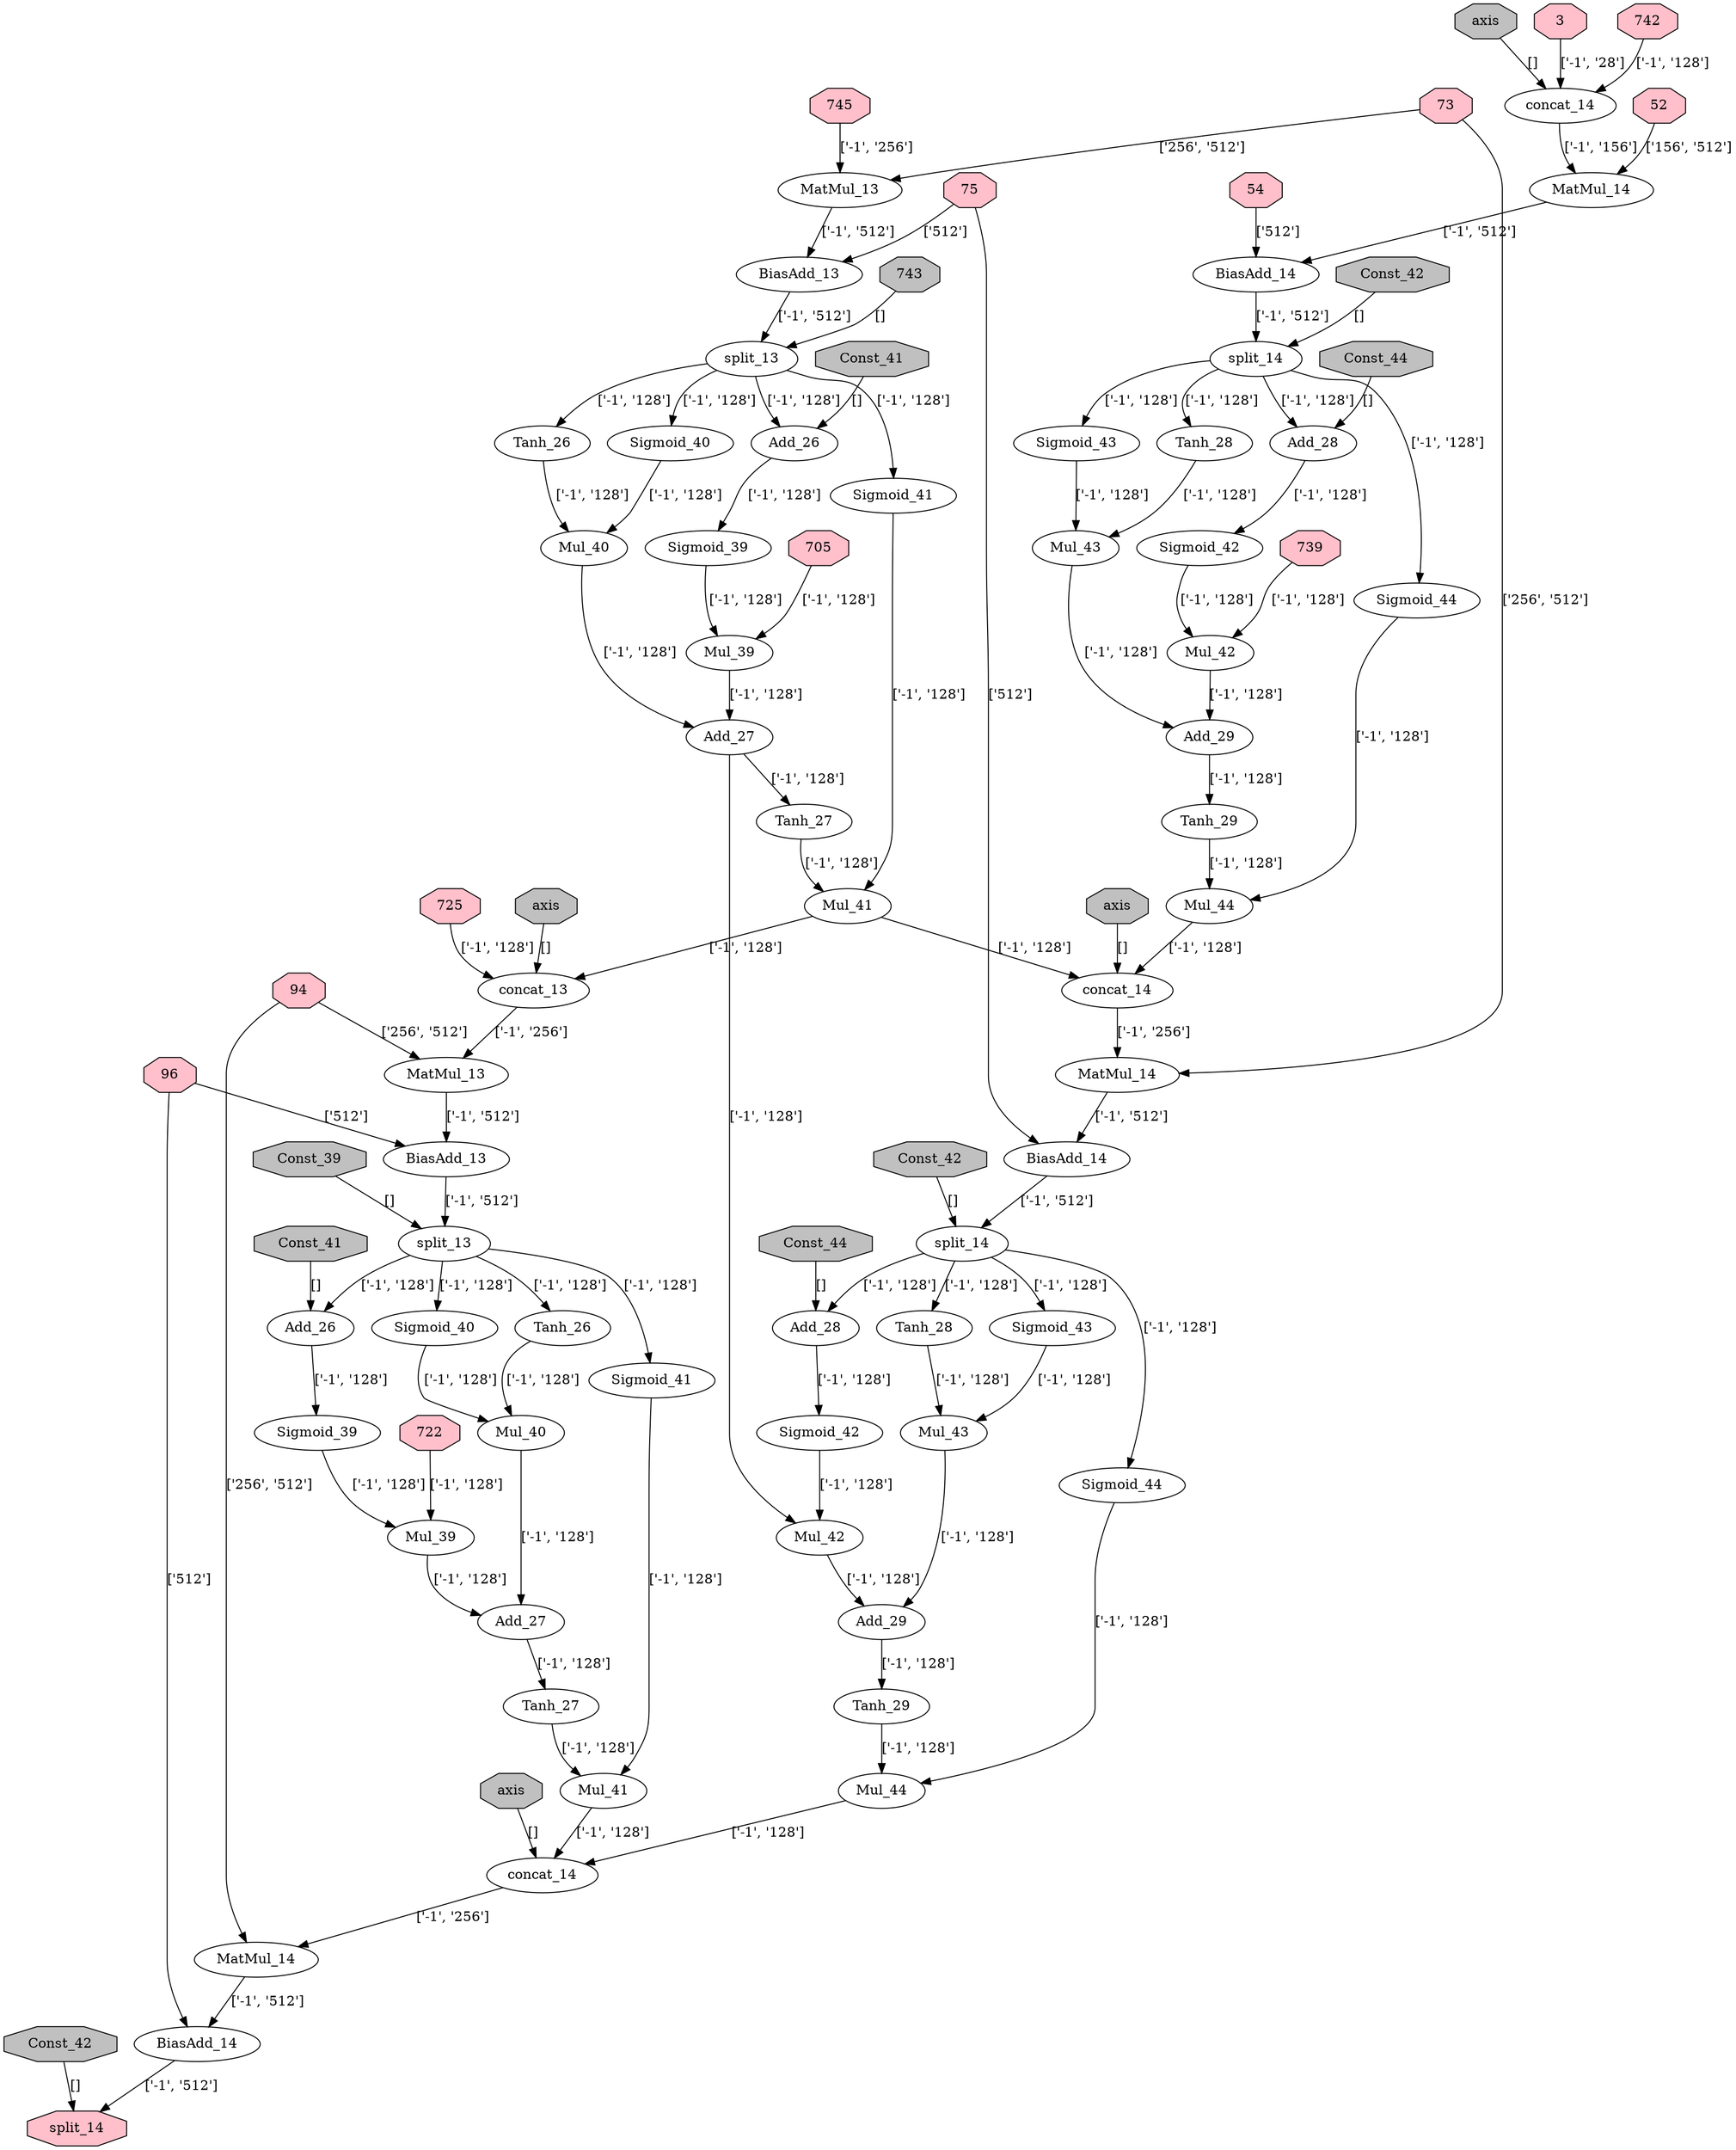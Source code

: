 strict digraph  {
	node [label="\N"];
	768	 [label=Sigmoid_39,
		name="rnn/rnn/multi_rnn_cell/cell_2/basic_lstm_cell/Sigmoid_39"];
	769	 [label=Mul_39,
		name="rnn/rnn/multi_rnn_cell/cell_2/basic_lstm_cell/Mul_39"];
	768 -> 769	 [label="['-1', '128']"];
	773	 [label=Add_27,
		name="rnn/rnn/multi_rnn_cell/cell_2/basic_lstm_cell/Add_27"];
	769 -> 773	 [label="['-1', '128']"];
	770	 [label=Sigmoid_40,
		name="rnn/rnn/multi_rnn_cell/cell_2/basic_lstm_cell/Sigmoid_40"];
	772	 [label=Mul_40,
		name="rnn/rnn/multi_rnn_cell/cell_2/basic_lstm_cell/Mul_40"];
	770 -> 772	 [label="['-1', '128']"];
	771	 [label=Tanh_26,
		name="rnn/rnn/multi_rnn_cell/cell_2/basic_lstm_cell/Tanh_26"];
	771 -> 772	 [label="['-1', '128']"];
	772 -> 773	 [label="['-1', '128']"];
	774	 [label=Tanh_27,
		name="rnn/rnn/multi_rnn_cell/cell_2/basic_lstm_cell/Tanh_27"];
	773 -> 774	 [label="['-1', '128']"];
	776	 [label=Mul_41,
		name="rnn/rnn/multi_rnn_cell/cell_2/basic_lstm_cell/Mul_41"];
	774 -> 776	 [label="['-1', '128']"];
	775	 [label=Sigmoid_41,
		name="rnn/rnn/multi_rnn_cell/cell_2/basic_lstm_cell/Sigmoid_41"];
	775 -> 776	 [label="['-1', '128']"];
	813	 [label=concat_14,
		name="rnn/rnn/multi_rnn_cell/cell_2/basic_lstm_cell/concat_14"];
	776 -> 813	 [label="['-1', '128']"];
	777	 [fillcolor=grey,
		label=Const_42,
		name="rnn/rnn/multi_rnn_cell/cell_0/basic_lstm_cell/Const_42",
		shape=octagon,
		style=filled];
	782	 [label=split_14,
		name="rnn/rnn/multi_rnn_cell/cell_0/basic_lstm_cell/split_14"];
	777 -> 782	 [label="[]"];
	778	 [fillcolor=grey,
		label=axis,
		name="rnn/rnn/multi_rnn_cell/cell_0/basic_lstm_cell/concat_14/axis",
		shape=octagon,
		style=filled];
	779	 [label=concat_14,
		name="rnn/rnn/multi_rnn_cell/cell_0/basic_lstm_cell/concat_14"];
	778 -> 779	 [label="[]"];
	780	 [label=MatMul_14,
		name="rnn/rnn/multi_rnn_cell/cell_0/basic_lstm_cell/MatMul_14"];
	779 -> 780	 [label="['-1', '156']"];
	781	 [label=BiasAdd_14,
		name="rnn/rnn/multi_rnn_cell/cell_0/basic_lstm_cell/BiasAdd_14"];
	780 -> 781	 [label="['-1', '512']"];
	781 -> 782	 [label="['-1', '512']"];
	784	 [label=Add_28,
		name="rnn/rnn/multi_rnn_cell/cell_0/basic_lstm_cell/Add_28"];
	782 -> 784	 [label="['-1', '128']"];
	788	 [label=Tanh_28,
		name="rnn/rnn/multi_rnn_cell/cell_0/basic_lstm_cell/Tanh_28"];
	782 -> 788	 [label="['-1', '128']"];
	792	 [label=Sigmoid_44,
		name="rnn/rnn/multi_rnn_cell/cell_0/basic_lstm_cell/Sigmoid_44"];
	782 -> 792	 [label="['-1', '128']"];
	787	 [label=Sigmoid_43,
		name="rnn/rnn/multi_rnn_cell/cell_0/basic_lstm_cell/Sigmoid_43"];
	782 -> 787	 [label="['-1', '128']"];
	783	 [fillcolor=grey,
		label=Const_44,
		name="rnn/rnn/multi_rnn_cell/cell_0/basic_lstm_cell/Const_44",
		shape=octagon,
		style=filled];
	783 -> 784	 [label="[]"];
	785	 [label=Sigmoid_42,
		name="rnn/rnn/multi_rnn_cell/cell_0/basic_lstm_cell/Sigmoid_42"];
	784 -> 785	 [label="['-1', '128']"];
	786	 [label=Mul_42,
		name="rnn/rnn/multi_rnn_cell/cell_0/basic_lstm_cell/Mul_42"];
	785 -> 786	 [label="['-1', '128']"];
	790	 [label=Add_29,
		name="rnn/rnn/multi_rnn_cell/cell_0/basic_lstm_cell/Add_29"];
	786 -> 790	 [label="['-1', '128']"];
	3	 [fillcolor=pink,
		shape=octagon,
		style=filled];
	3 -> 779	 [label="['-1', '28']"];
	789	 [label=Mul_43,
		name="rnn/rnn/multi_rnn_cell/cell_0/basic_lstm_cell/Mul_43"];
	788 -> 789	 [label="['-1', '128']"];
	789 -> 790	 [label="['-1', '128']"];
	791	 [label=Tanh_29,
		name="rnn/rnn/multi_rnn_cell/cell_0/basic_lstm_cell/Tanh_29"];
	790 -> 791	 [label="['-1', '128']"];
	793	 [label=Mul_44,
		name="rnn/rnn/multi_rnn_cell/cell_0/basic_lstm_cell/Mul_44"];
	791 -> 793	 [label="['-1', '128']"];
	792 -> 793	 [label="['-1', '128']"];
	796	 [label=concat_14,
		name="rnn/rnn/multi_rnn_cell/cell_1/basic_lstm_cell/concat_14"];
	793 -> 796	 [label="['-1', '128']"];
	794	 [fillcolor=grey,
		label=Const_42,
		name="rnn/rnn/multi_rnn_cell/cell_1/basic_lstm_cell/Const_42",
		shape=octagon,
		style=filled];
	799	 [label=split_14,
		name="rnn/rnn/multi_rnn_cell/cell_1/basic_lstm_cell/split_14"];
	794 -> 799	 [label="[]"];
	795	 [fillcolor=grey,
		label=axis,
		name="rnn/rnn/multi_rnn_cell/cell_1/basic_lstm_cell/concat_14/axis",
		shape=octagon,
		style=filled];
	795 -> 796	 [label="[]"];
	797	 [label=MatMul_14,
		name="rnn/rnn/multi_rnn_cell/cell_1/basic_lstm_cell/MatMul_14"];
	796 -> 797	 [label="['-1', '256']"];
	798	 [label=BiasAdd_14,
		name="rnn/rnn/multi_rnn_cell/cell_1/basic_lstm_cell/BiasAdd_14"];
	797 -> 798	 [label="['-1', '512']"];
	798 -> 799	 [label="['-1', '512']"];
	801	 [label=Add_28,
		name="rnn/rnn/multi_rnn_cell/cell_1/basic_lstm_cell/Add_28"];
	799 -> 801	 [label="['-1', '128']"];
	804	 [label=Sigmoid_43,
		name="rnn/rnn/multi_rnn_cell/cell_1/basic_lstm_cell/Sigmoid_43"];
	799 -> 804	 [label="['-1', '128']"];
	805	 [label=Tanh_28,
		name="rnn/rnn/multi_rnn_cell/cell_1/basic_lstm_cell/Tanh_28"];
	799 -> 805	 [label="['-1', '128']"];
	809	 [label=Sigmoid_44,
		name="rnn/rnn/multi_rnn_cell/cell_1/basic_lstm_cell/Sigmoid_44"];
	799 -> 809	 [label="['-1', '128']"];
	800	 [fillcolor=grey,
		label=Const_44,
		name="rnn/rnn/multi_rnn_cell/cell_1/basic_lstm_cell/Const_44",
		shape=octagon,
		style=filled];
	800 -> 801	 [label="[]"];
	802	 [label=Sigmoid_42,
		name="rnn/rnn/multi_rnn_cell/cell_1/basic_lstm_cell/Sigmoid_42"];
	801 -> 802	 [label="['-1', '128']"];
	803	 [label=Mul_42,
		name="rnn/rnn/multi_rnn_cell/cell_1/basic_lstm_cell/Mul_42"];
	802 -> 803	 [label="['-1', '128']"];
	807	 [label=Add_29,
		name="rnn/rnn/multi_rnn_cell/cell_1/basic_lstm_cell/Add_29"];
	803 -> 807	 [label="['-1', '128']"];
	806	 [label=Mul_43,
		name="rnn/rnn/multi_rnn_cell/cell_1/basic_lstm_cell/Mul_43"];
	804 -> 806	 [label="['-1', '128']"];
	805 -> 806	 [label="['-1', '128']"];
	806 -> 807	 [label="['-1', '128']"];
	808	 [label=Tanh_29,
		name="rnn/rnn/multi_rnn_cell/cell_1/basic_lstm_cell/Tanh_29"];
	807 -> 808	 [label="['-1', '128']"];
	810	 [label=Mul_44,
		name="rnn/rnn/multi_rnn_cell/cell_1/basic_lstm_cell/Mul_44"];
	808 -> 810	 [label="['-1', '128']"];
	809 -> 810	 [label="['-1', '128']"];
	810 -> 813	 [label="['-1', '128']"];
	811	 [fillcolor=grey,
		label=Const_42,
		name="rnn/rnn/multi_rnn_cell/cell_2/basic_lstm_cell/Const_42",
		shape=octagon,
		style=filled];
	816	 [fillcolor=pink,
		label=split_14,
		name="rnn/rnn/multi_rnn_cell/cell_2/basic_lstm_cell/split_14",
		shape=octagon,
		style=filled];
	811 -> 816	 [label="[]"];
	812	 [fillcolor=grey,
		label=axis,
		name="rnn/rnn/multi_rnn_cell/cell_2/basic_lstm_cell/concat_14/axis",
		shape=octagon,
		style=filled];
	812 -> 813	 [label="[]"];
	814	 [label=MatMul_14,
		name="rnn/rnn/multi_rnn_cell/cell_2/basic_lstm_cell/MatMul_14"];
	813 -> 814	 [label="['-1', '256']"];
	815	 [label=BiasAdd_14,
		name="rnn/rnn/multi_rnn_cell/cell_2/basic_lstm_cell/BiasAdd_14"];
	814 -> 815	 [label="['-1', '512']"];
	815 -> 816	 [label="['-1', '512']"];
	52	 [fillcolor=pink,
		shape=octagon,
		style=filled];
	52 -> 780	 [label="['156', '512']"];
	54	 [fillcolor=pink,
		shape=octagon,
		style=filled];
	54 -> 781	 [label="['512']"];
	705	 [fillcolor=pink,
		shape=octagon,
		style=filled];
	752	 [label=Mul_39,
		name="rnn/rnn/multi_rnn_cell/cell_1/basic_lstm_cell/Mul_39"];
	705 -> 752	 [label="['-1', '128']"];
	73	 [fillcolor=pink,
		shape=octagon,
		style=filled];
	73 -> 797	 [label="['256', '512']"];
	746	 [label=MatMul_13,
		name="rnn/rnn/multi_rnn_cell/cell_1/basic_lstm_cell/MatMul_13"];
	73 -> 746	 [label="['256', '512']"];
	75	 [fillcolor=pink,
		shape=octagon,
		style=filled];
	75 -> 798	 [label="['512']"];
	747	 [label=BiasAdd_13,
		name="rnn/rnn/multi_rnn_cell/cell_1/basic_lstm_cell/BiasAdd_13"];
	75 -> 747	 [label="['512']"];
	722	 [fillcolor=pink,
		shape=octagon,
		style=filled];
	722 -> 769	 [label="['-1', '128']"];
	725	 [fillcolor=pink,
		shape=octagon,
		style=filled];
	762	 [label=concat_13,
		name="rnn/rnn/multi_rnn_cell/cell_2/basic_lstm_cell/concat_13"];
	725 -> 762	 [label="['-1', '128']"];
	787 -> 789	 [label="['-1', '128']"];
	94	 [fillcolor=pink,
		shape=octagon,
		style=filled];
	94 -> 814	 [label="['256', '512']"];
	763	 [label=MatMul_13,
		name="rnn/rnn/multi_rnn_cell/cell_2/basic_lstm_cell/MatMul_13"];
	94 -> 763	 [label="['256', '512']"];
	96	 [fillcolor=pink,
		shape=octagon,
		style=filled];
	96 -> 815	 [label="['512']"];
	764	 [label=BiasAdd_13,
		name="rnn/rnn/multi_rnn_cell/cell_2/basic_lstm_cell/BiasAdd_13"];
	96 -> 764	 [label="['512']"];
	739	 [fillcolor=pink,
		shape=octagon,
		style=filled];
	739 -> 786	 [label="['-1', '128']"];
	742	 [fillcolor=pink,
		shape=octagon,
		style=filled];
	742 -> 779	 [label="['-1', '128']"];
	743	 [fillcolor=grey,
		shape=octagon,
		style=filled];
	748	 [label=split_13,
		name="rnn/rnn/multi_rnn_cell/cell_1/basic_lstm_cell/split_13"];
	743 -> 748	 [label="[]"];
	745	 [fillcolor=pink,
		shape=octagon,
		style=filled];
	745 -> 746	 [label="['-1', '256']"];
	746 -> 747	 [label="['-1', '512']"];
	747 -> 748	 [label="['-1', '512']"];
	750	 [label=Add_26,
		name="rnn/rnn/multi_rnn_cell/cell_1/basic_lstm_cell/Add_26"];
	748 -> 750	 [label="['-1', '128']"];
	753	 [label=Sigmoid_40,
		name="rnn/rnn/multi_rnn_cell/cell_1/basic_lstm_cell/Sigmoid_40"];
	748 -> 753	 [label="['-1', '128']"];
	754	 [label=Tanh_26,
		name="rnn/rnn/multi_rnn_cell/cell_1/basic_lstm_cell/Tanh_26"];
	748 -> 754	 [label="['-1', '128']"];
	758	 [label=Sigmoid_41,
		name="rnn/rnn/multi_rnn_cell/cell_1/basic_lstm_cell/Sigmoid_41"];
	748 -> 758	 [label="['-1', '128']"];
	749	 [fillcolor=grey,
		label=Const_41,
		name="rnn/rnn/multi_rnn_cell/cell_1/basic_lstm_cell/Const_41",
		shape=octagon,
		style=filled];
	749 -> 750	 [label="[]"];
	751	 [label=Sigmoid_39,
		name="rnn/rnn/multi_rnn_cell/cell_1/basic_lstm_cell/Sigmoid_39"];
	750 -> 751	 [label="['-1', '128']"];
	751 -> 752	 [label="['-1', '128']"];
	756	 [label=Add_27,
		name="rnn/rnn/multi_rnn_cell/cell_1/basic_lstm_cell/Add_27"];
	752 -> 756	 [label="['-1', '128']"];
	755	 [label=Mul_40,
		name="rnn/rnn/multi_rnn_cell/cell_1/basic_lstm_cell/Mul_40"];
	753 -> 755	 [label="['-1', '128']"];
	754 -> 755	 [label="['-1', '128']"];
	755 -> 756	 [label="['-1', '128']"];
	756 -> 803	 [label="['-1', '128']"];
	757	 [label=Tanh_27,
		name="rnn/rnn/multi_rnn_cell/cell_1/basic_lstm_cell/Tanh_27"];
	756 -> 757	 [label="['-1', '128']"];
	759	 [label=Mul_41,
		name="rnn/rnn/multi_rnn_cell/cell_1/basic_lstm_cell/Mul_41"];
	757 -> 759	 [label="['-1', '128']"];
	758 -> 759	 [label="['-1', '128']"];
	759 -> 796	 [label="['-1', '128']"];
	759 -> 762	 [label="['-1', '128']"];
	760	 [fillcolor=grey,
		label=Const_39,
		name="rnn/rnn/multi_rnn_cell/cell_2/basic_lstm_cell/Const_39",
		shape=octagon,
		style=filled];
	765	 [label=split_13,
		name="rnn/rnn/multi_rnn_cell/cell_2/basic_lstm_cell/split_13"];
	760 -> 765	 [label="[]"];
	761	 [fillcolor=grey,
		label=axis,
		name="rnn/rnn/multi_rnn_cell/cell_2/basic_lstm_cell/concat_13/axis",
		shape=octagon,
		style=filled];
	761 -> 762	 [label="[]"];
	762 -> 763	 [label="['-1', '256']"];
	763 -> 764	 [label="['-1', '512']"];
	764 -> 765	 [label="['-1', '512']"];
	765 -> 770	 [label="['-1', '128']"];
	765 -> 771	 [label="['-1', '128']"];
	765 -> 775	 [label="['-1', '128']"];
	767	 [label=Add_26,
		name="rnn/rnn/multi_rnn_cell/cell_2/basic_lstm_cell/Add_26"];
	765 -> 767	 [label="['-1', '128']"];
	766	 [fillcolor=grey,
		label=Const_41,
		name="rnn/rnn/multi_rnn_cell/cell_2/basic_lstm_cell/Const_41",
		shape=octagon,
		style=filled];
	766 -> 767	 [label="[]"];
	767 -> 768	 [label="['-1', '128']"];
}

